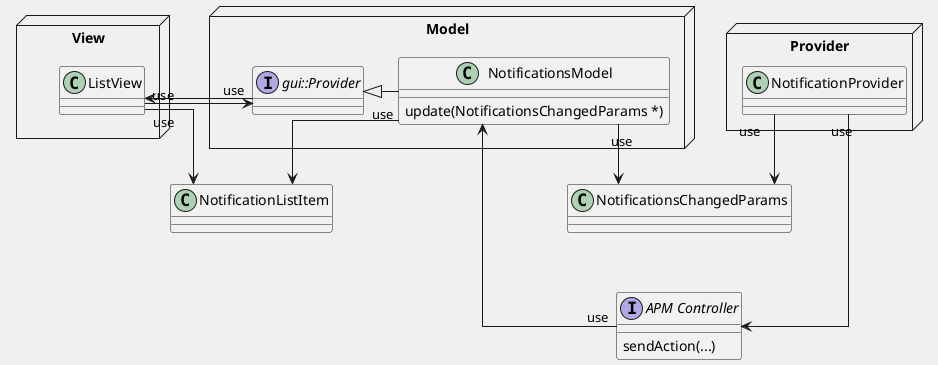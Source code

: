 @startuml
skinparam BackgroundColor F0F0F0
skinparam linetype ortho

node "Provider" as provider {
    class "NotificationProvider" as notProvider
}
node "Model" as model{
    class "NotificationsModel" as notModel{
        {method} update(NotificationsChangedParams *)
    }
    interface "gui::Provider" as guiProv
}
node View {
    class ListView
}
class "NotificationListItem" as item
class "NotificationsChangedParams" as params
interface "APM Controller" as system {
    {method} sendAction(...)
}

notProvider "use"--> params
notModel "use"-->params
notModel "use"-->item
ListView "use"-->item

guiProv <|-r-- notModel
ListView "use"-->guiProv
guiProv "use"-->ListView


notProvider "use"-d-->system
system "use"--> notModel

model -[hidden]r- View
model -[hidden]d- notProvider


@enduml

